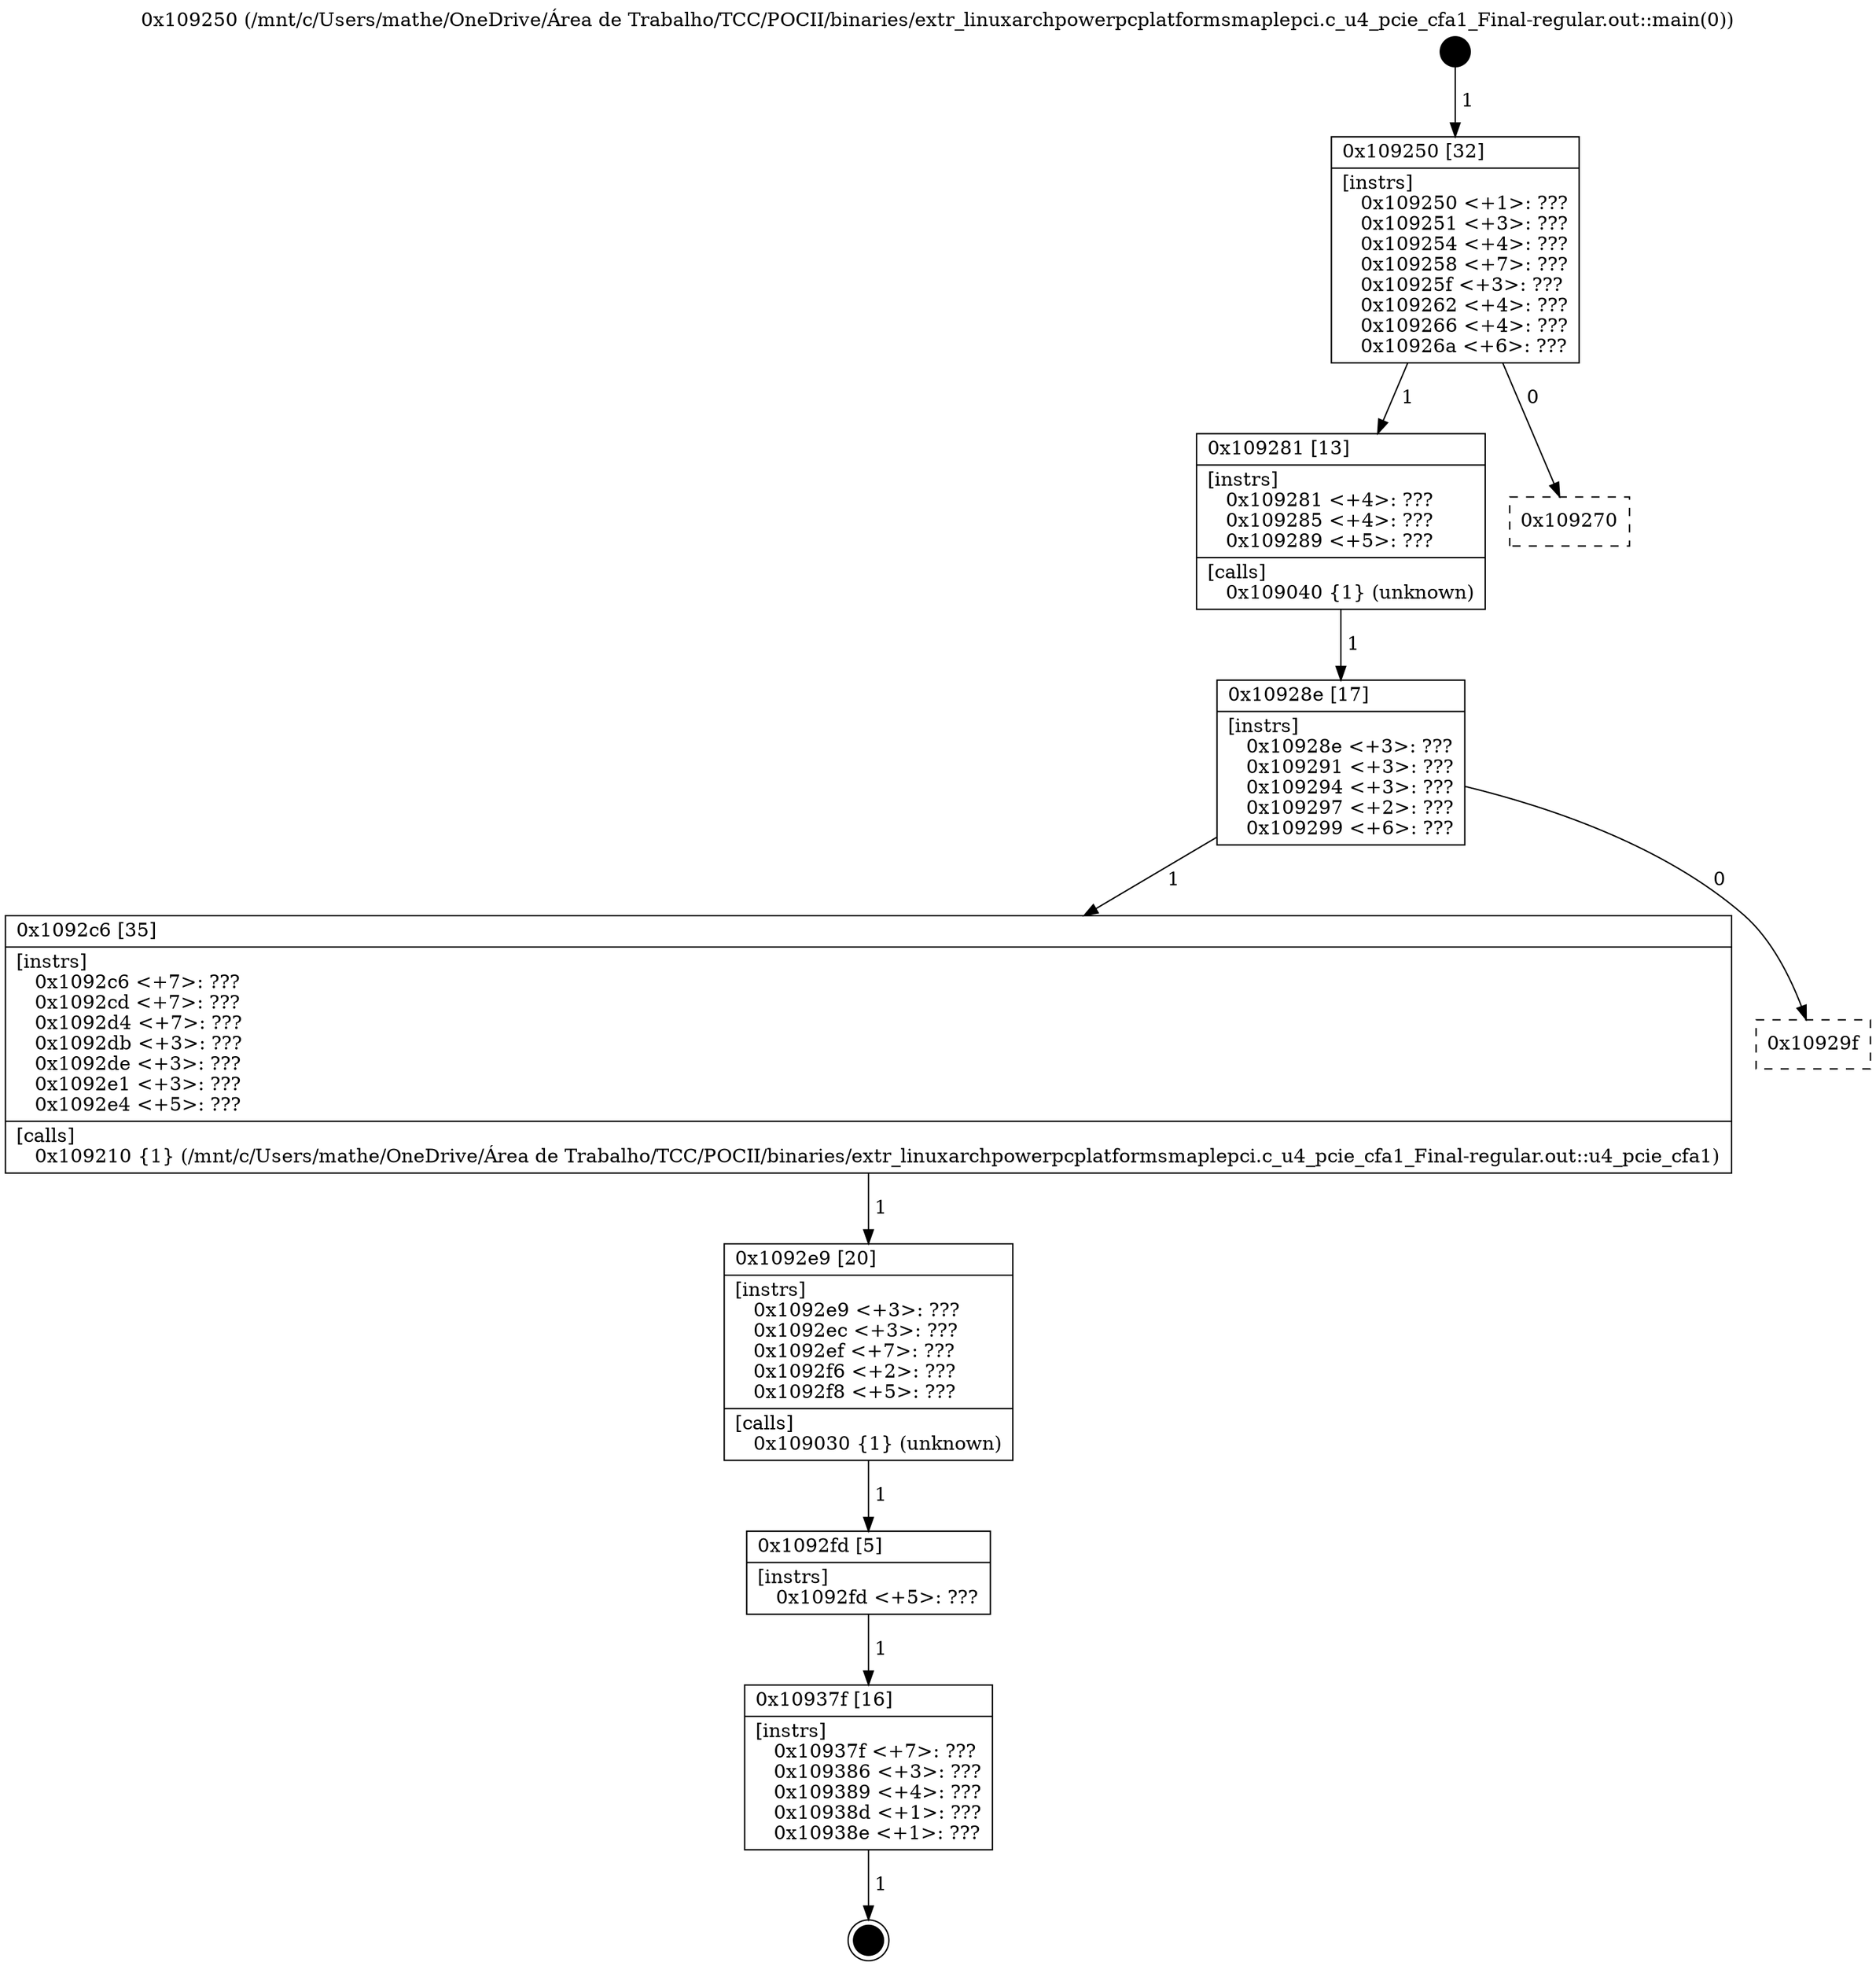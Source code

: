 digraph "0x109250" {
  label = "0x109250 (/mnt/c/Users/mathe/OneDrive/Área de Trabalho/TCC/POCII/binaries/extr_linuxarchpowerpcplatformsmaplepci.c_u4_pcie_cfa1_Final-regular.out::main(0))"
  labelloc = "t"
  node[shape=record]

  Entry [label="",width=0.3,height=0.3,shape=circle,fillcolor=black,style=filled]
  "0x109250" [label="{
     0x109250 [32]\l
     | [instrs]\l
     &nbsp;&nbsp;0x109250 \<+1\>: ???\l
     &nbsp;&nbsp;0x109251 \<+3\>: ???\l
     &nbsp;&nbsp;0x109254 \<+4\>: ???\l
     &nbsp;&nbsp;0x109258 \<+7\>: ???\l
     &nbsp;&nbsp;0x10925f \<+3\>: ???\l
     &nbsp;&nbsp;0x109262 \<+4\>: ???\l
     &nbsp;&nbsp;0x109266 \<+4\>: ???\l
     &nbsp;&nbsp;0x10926a \<+6\>: ???\l
  }"]
  "0x109281" [label="{
     0x109281 [13]\l
     | [instrs]\l
     &nbsp;&nbsp;0x109281 \<+4\>: ???\l
     &nbsp;&nbsp;0x109285 \<+4\>: ???\l
     &nbsp;&nbsp;0x109289 \<+5\>: ???\l
     | [calls]\l
     &nbsp;&nbsp;0x109040 \{1\} (unknown)\l
  }"]
  "0x109270" [label="{
     0x109270\l
  }", style=dashed]
  "0x10928e" [label="{
     0x10928e [17]\l
     | [instrs]\l
     &nbsp;&nbsp;0x10928e \<+3\>: ???\l
     &nbsp;&nbsp;0x109291 \<+3\>: ???\l
     &nbsp;&nbsp;0x109294 \<+3\>: ???\l
     &nbsp;&nbsp;0x109297 \<+2\>: ???\l
     &nbsp;&nbsp;0x109299 \<+6\>: ???\l
  }"]
  "0x1092c6" [label="{
     0x1092c6 [35]\l
     | [instrs]\l
     &nbsp;&nbsp;0x1092c6 \<+7\>: ???\l
     &nbsp;&nbsp;0x1092cd \<+7\>: ???\l
     &nbsp;&nbsp;0x1092d4 \<+7\>: ???\l
     &nbsp;&nbsp;0x1092db \<+3\>: ???\l
     &nbsp;&nbsp;0x1092de \<+3\>: ???\l
     &nbsp;&nbsp;0x1092e1 \<+3\>: ???\l
     &nbsp;&nbsp;0x1092e4 \<+5\>: ???\l
     | [calls]\l
     &nbsp;&nbsp;0x109210 \{1\} (/mnt/c/Users/mathe/OneDrive/Área de Trabalho/TCC/POCII/binaries/extr_linuxarchpowerpcplatformsmaplepci.c_u4_pcie_cfa1_Final-regular.out::u4_pcie_cfa1)\l
  }"]
  "0x10929f" [label="{
     0x10929f\l
  }", style=dashed]
  "0x1092e9" [label="{
     0x1092e9 [20]\l
     | [instrs]\l
     &nbsp;&nbsp;0x1092e9 \<+3\>: ???\l
     &nbsp;&nbsp;0x1092ec \<+3\>: ???\l
     &nbsp;&nbsp;0x1092ef \<+7\>: ???\l
     &nbsp;&nbsp;0x1092f6 \<+2\>: ???\l
     &nbsp;&nbsp;0x1092f8 \<+5\>: ???\l
     | [calls]\l
     &nbsp;&nbsp;0x109030 \{1\} (unknown)\l
  }"]
  "0x1092fd" [label="{
     0x1092fd [5]\l
     | [instrs]\l
     &nbsp;&nbsp;0x1092fd \<+5\>: ???\l
  }"]
  "0x10937f" [label="{
     0x10937f [16]\l
     | [instrs]\l
     &nbsp;&nbsp;0x10937f \<+7\>: ???\l
     &nbsp;&nbsp;0x109386 \<+3\>: ???\l
     &nbsp;&nbsp;0x109389 \<+4\>: ???\l
     &nbsp;&nbsp;0x10938d \<+1\>: ???\l
     &nbsp;&nbsp;0x10938e \<+1\>: ???\l
  }"]
  Exit [label="",width=0.3,height=0.3,shape=circle,fillcolor=black,style=filled,peripheries=2]
  Entry -> "0x109250" [label=" 1"]
  "0x109250" -> "0x109281" [label=" 1"]
  "0x109250" -> "0x109270" [label=" 0"]
  "0x109281" -> "0x10928e" [label=" 1"]
  "0x10928e" -> "0x1092c6" [label=" 1"]
  "0x10928e" -> "0x10929f" [label=" 0"]
  "0x1092c6" -> "0x1092e9" [label=" 1"]
  "0x1092e9" -> "0x1092fd" [label=" 1"]
  "0x1092fd" -> "0x10937f" [label=" 1"]
  "0x10937f" -> Exit [label=" 1"]
}

